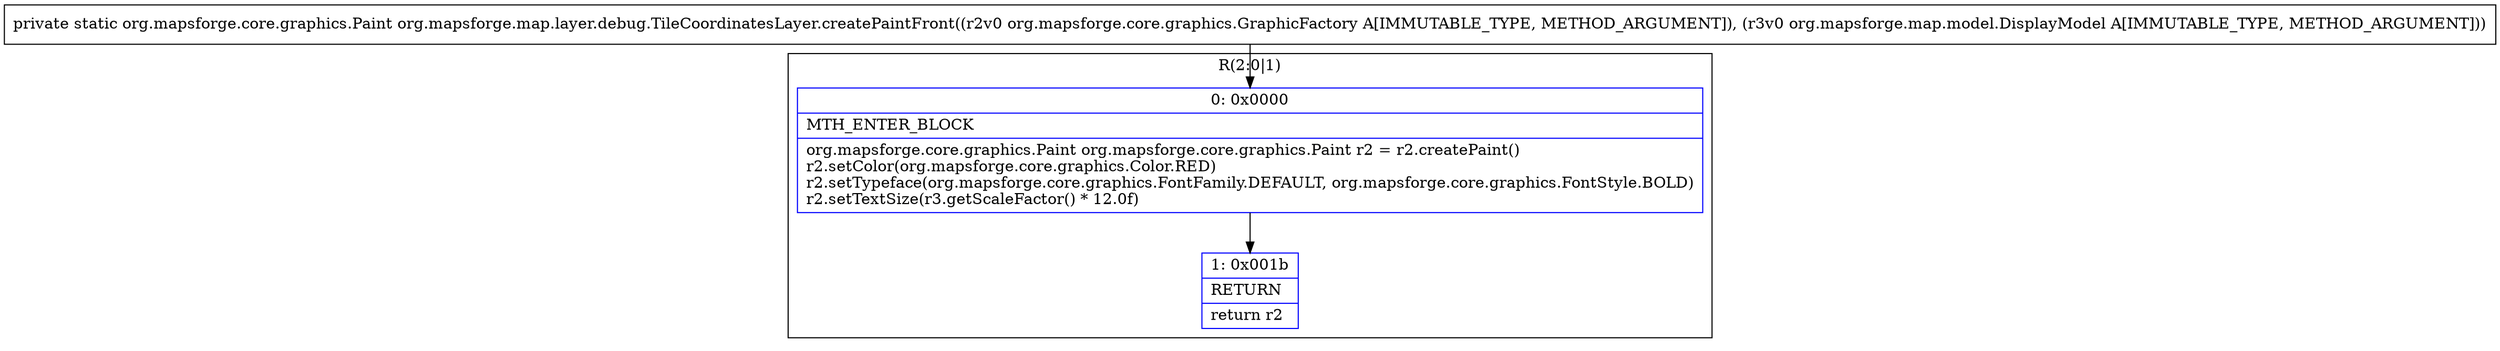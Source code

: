 digraph "CFG fororg.mapsforge.map.layer.debug.TileCoordinatesLayer.createPaintFront(Lorg\/mapsforge\/core\/graphics\/GraphicFactory;Lorg\/mapsforge\/map\/model\/DisplayModel;)Lorg\/mapsforge\/core\/graphics\/Paint;" {
subgraph cluster_Region_1496072669 {
label = "R(2:0|1)";
node [shape=record,color=blue];
Node_0 [shape=record,label="{0\:\ 0x0000|MTH_ENTER_BLOCK\l|org.mapsforge.core.graphics.Paint org.mapsforge.core.graphics.Paint r2 = r2.createPaint()\lr2.setColor(org.mapsforge.core.graphics.Color.RED)\lr2.setTypeface(org.mapsforge.core.graphics.FontFamily.DEFAULT, org.mapsforge.core.graphics.FontStyle.BOLD)\lr2.setTextSize(r3.getScaleFactor() * 12.0f)\l}"];
Node_1 [shape=record,label="{1\:\ 0x001b|RETURN\l|return r2\l}"];
}
MethodNode[shape=record,label="{private static org.mapsforge.core.graphics.Paint org.mapsforge.map.layer.debug.TileCoordinatesLayer.createPaintFront((r2v0 org.mapsforge.core.graphics.GraphicFactory A[IMMUTABLE_TYPE, METHOD_ARGUMENT]), (r3v0 org.mapsforge.map.model.DisplayModel A[IMMUTABLE_TYPE, METHOD_ARGUMENT])) }"];
MethodNode -> Node_0;
Node_0 -> Node_1;
}

